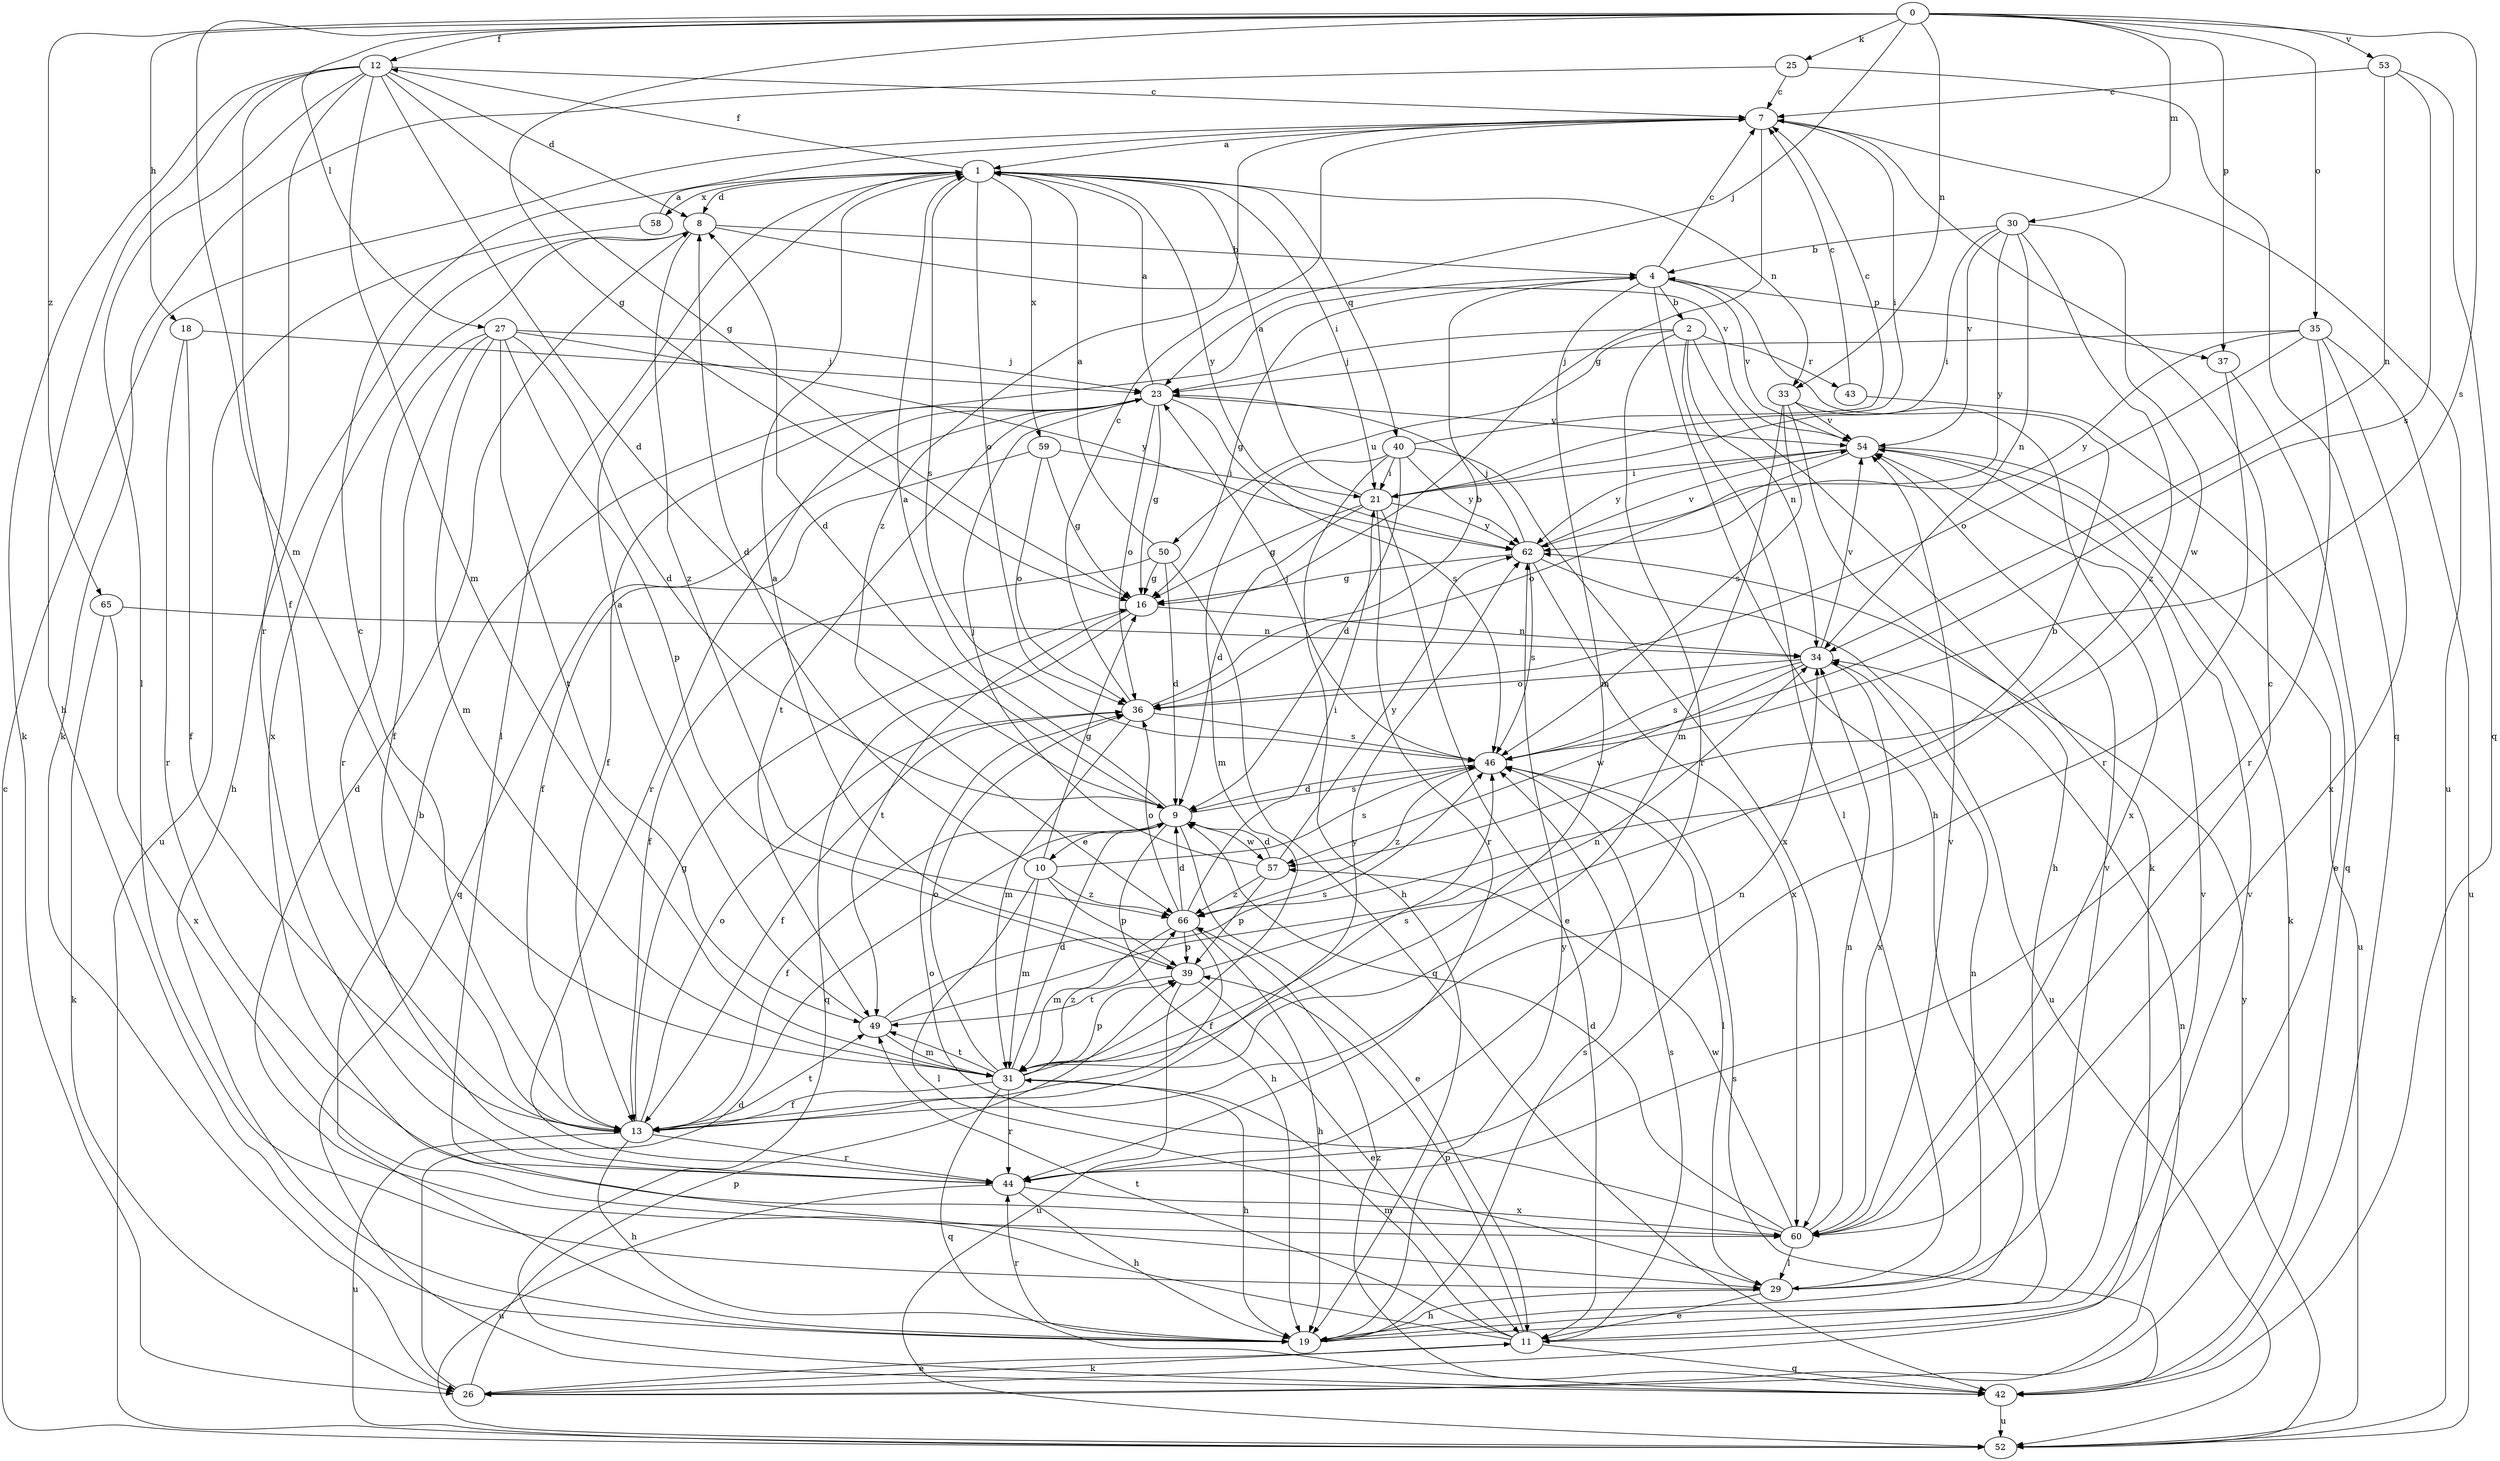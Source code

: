 strict digraph  {
0;
1;
2;
4;
7;
8;
9;
10;
11;
12;
13;
16;
18;
19;
21;
23;
25;
26;
27;
29;
30;
31;
33;
34;
35;
36;
37;
39;
40;
42;
43;
44;
46;
49;
50;
52;
53;
54;
57;
58;
59;
60;
62;
65;
66;
0 -> 12  [label=f];
0 -> 16  [label=g];
0 -> 18  [label=h];
0 -> 23  [label=j];
0 -> 25  [label=k];
0 -> 27  [label=l];
0 -> 30  [label=m];
0 -> 31  [label=m];
0 -> 33  [label=n];
0 -> 35  [label=o];
0 -> 37  [label=p];
0 -> 46  [label=s];
0 -> 53  [label=v];
0 -> 65  [label=z];
1 -> 8  [label=d];
1 -> 12  [label=f];
1 -> 21  [label=i];
1 -> 29  [label=l];
1 -> 33  [label=n];
1 -> 36  [label=o];
1 -> 40  [label=q];
1 -> 46  [label=s];
1 -> 58  [label=x];
1 -> 59  [label=x];
1 -> 62  [label=y];
2 -> 23  [label=j];
2 -> 26  [label=k];
2 -> 29  [label=l];
2 -> 34  [label=n];
2 -> 43  [label=r];
2 -> 44  [label=r];
2 -> 50  [label=u];
4 -> 2  [label=b];
4 -> 7  [label=c];
4 -> 16  [label=g];
4 -> 19  [label=h];
4 -> 31  [label=m];
4 -> 37  [label=p];
4 -> 54  [label=v];
7 -> 1  [label=a];
7 -> 16  [label=g];
7 -> 21  [label=i];
7 -> 52  [label=u];
7 -> 66  [label=z];
8 -> 4  [label=b];
8 -> 19  [label=h];
8 -> 54  [label=v];
8 -> 60  [label=x];
8 -> 66  [label=z];
9 -> 1  [label=a];
9 -> 8  [label=d];
9 -> 10  [label=e];
9 -> 11  [label=e];
9 -> 13  [label=f];
9 -> 19  [label=h];
9 -> 46  [label=s];
9 -> 57  [label=w];
10 -> 8  [label=d];
10 -> 16  [label=g];
10 -> 29  [label=l];
10 -> 31  [label=m];
10 -> 39  [label=p];
10 -> 46  [label=s];
10 -> 66  [label=z];
11 -> 8  [label=d];
11 -> 26  [label=k];
11 -> 31  [label=m];
11 -> 39  [label=p];
11 -> 42  [label=q];
11 -> 46  [label=s];
11 -> 49  [label=t];
11 -> 54  [label=v];
12 -> 7  [label=c];
12 -> 8  [label=d];
12 -> 9  [label=d];
12 -> 13  [label=f];
12 -> 16  [label=g];
12 -> 19  [label=h];
12 -> 26  [label=k];
12 -> 29  [label=l];
12 -> 31  [label=m];
12 -> 44  [label=r];
13 -> 7  [label=c];
13 -> 16  [label=g];
13 -> 19  [label=h];
13 -> 34  [label=n];
13 -> 36  [label=o];
13 -> 44  [label=r];
13 -> 49  [label=t];
13 -> 52  [label=u];
13 -> 62  [label=y];
16 -> 34  [label=n];
16 -> 42  [label=q];
16 -> 49  [label=t];
18 -> 13  [label=f];
18 -> 23  [label=j];
18 -> 44  [label=r];
19 -> 4  [label=b];
19 -> 44  [label=r];
19 -> 46  [label=s];
19 -> 54  [label=v];
19 -> 62  [label=y];
21 -> 1  [label=a];
21 -> 9  [label=d];
21 -> 11  [label=e];
21 -> 16  [label=g];
21 -> 44  [label=r];
21 -> 62  [label=y];
23 -> 1  [label=a];
23 -> 13  [label=f];
23 -> 16  [label=g];
23 -> 36  [label=o];
23 -> 42  [label=q];
23 -> 44  [label=r];
23 -> 46  [label=s];
23 -> 49  [label=t];
23 -> 54  [label=v];
25 -> 7  [label=c];
25 -> 26  [label=k];
25 -> 42  [label=q];
26 -> 9  [label=d];
26 -> 11  [label=e];
26 -> 34  [label=n];
26 -> 39  [label=p];
27 -> 9  [label=d];
27 -> 13  [label=f];
27 -> 23  [label=j];
27 -> 31  [label=m];
27 -> 39  [label=p];
27 -> 44  [label=r];
27 -> 49  [label=t];
27 -> 62  [label=y];
29 -> 11  [label=e];
29 -> 19  [label=h];
29 -> 34  [label=n];
29 -> 54  [label=v];
30 -> 4  [label=b];
30 -> 21  [label=i];
30 -> 34  [label=n];
30 -> 54  [label=v];
30 -> 57  [label=w];
30 -> 62  [label=y];
30 -> 66  [label=z];
31 -> 9  [label=d];
31 -> 13  [label=f];
31 -> 19  [label=h];
31 -> 36  [label=o];
31 -> 39  [label=p];
31 -> 42  [label=q];
31 -> 44  [label=r];
31 -> 46  [label=s];
31 -> 49  [label=t];
31 -> 66  [label=z];
33 -> 19  [label=h];
33 -> 31  [label=m];
33 -> 46  [label=s];
33 -> 54  [label=v];
33 -> 60  [label=x];
34 -> 36  [label=o];
34 -> 46  [label=s];
34 -> 54  [label=v];
34 -> 57  [label=w];
34 -> 60  [label=x];
35 -> 23  [label=j];
35 -> 36  [label=o];
35 -> 44  [label=r];
35 -> 52  [label=u];
35 -> 60  [label=x];
35 -> 62  [label=y];
36 -> 4  [label=b];
36 -> 7  [label=c];
36 -> 13  [label=f];
36 -> 31  [label=m];
36 -> 46  [label=s];
37 -> 42  [label=q];
37 -> 44  [label=r];
39 -> 1  [label=a];
39 -> 4  [label=b];
39 -> 11  [label=e];
39 -> 49  [label=t];
39 -> 52  [label=u];
40 -> 7  [label=c];
40 -> 9  [label=d];
40 -> 19  [label=h];
40 -> 21  [label=i];
40 -> 31  [label=m];
40 -> 60  [label=x];
40 -> 62  [label=y];
42 -> 46  [label=s];
42 -> 52  [label=u];
42 -> 66  [label=z];
43 -> 7  [label=c];
43 -> 11  [label=e];
44 -> 19  [label=h];
44 -> 52  [label=u];
44 -> 60  [label=x];
46 -> 9  [label=d];
46 -> 23  [label=j];
46 -> 29  [label=l];
46 -> 66  [label=z];
49 -> 1  [label=a];
49 -> 31  [label=m];
49 -> 34  [label=n];
49 -> 46  [label=s];
50 -> 1  [label=a];
50 -> 9  [label=d];
50 -> 13  [label=f];
50 -> 16  [label=g];
50 -> 42  [label=q];
52 -> 7  [label=c];
52 -> 62  [label=y];
53 -> 7  [label=c];
53 -> 34  [label=n];
53 -> 42  [label=q];
53 -> 46  [label=s];
54 -> 21  [label=i];
54 -> 26  [label=k];
54 -> 36  [label=o];
54 -> 52  [label=u];
54 -> 62  [label=y];
57 -> 9  [label=d];
57 -> 23  [label=j];
57 -> 39  [label=p];
57 -> 62  [label=y];
57 -> 66  [label=z];
58 -> 1  [label=a];
58 -> 52  [label=u];
59 -> 13  [label=f];
59 -> 16  [label=g];
59 -> 21  [label=i];
59 -> 36  [label=o];
60 -> 7  [label=c];
60 -> 9  [label=d];
60 -> 29  [label=l];
60 -> 34  [label=n];
60 -> 36  [label=o];
60 -> 54  [label=v];
60 -> 57  [label=w];
62 -> 16  [label=g];
62 -> 23  [label=j];
62 -> 46  [label=s];
62 -> 52  [label=u];
62 -> 54  [label=v];
62 -> 60  [label=x];
65 -> 26  [label=k];
65 -> 34  [label=n];
65 -> 60  [label=x];
66 -> 9  [label=d];
66 -> 13  [label=f];
66 -> 19  [label=h];
66 -> 21  [label=i];
66 -> 31  [label=m];
66 -> 36  [label=o];
66 -> 39  [label=p];
}
